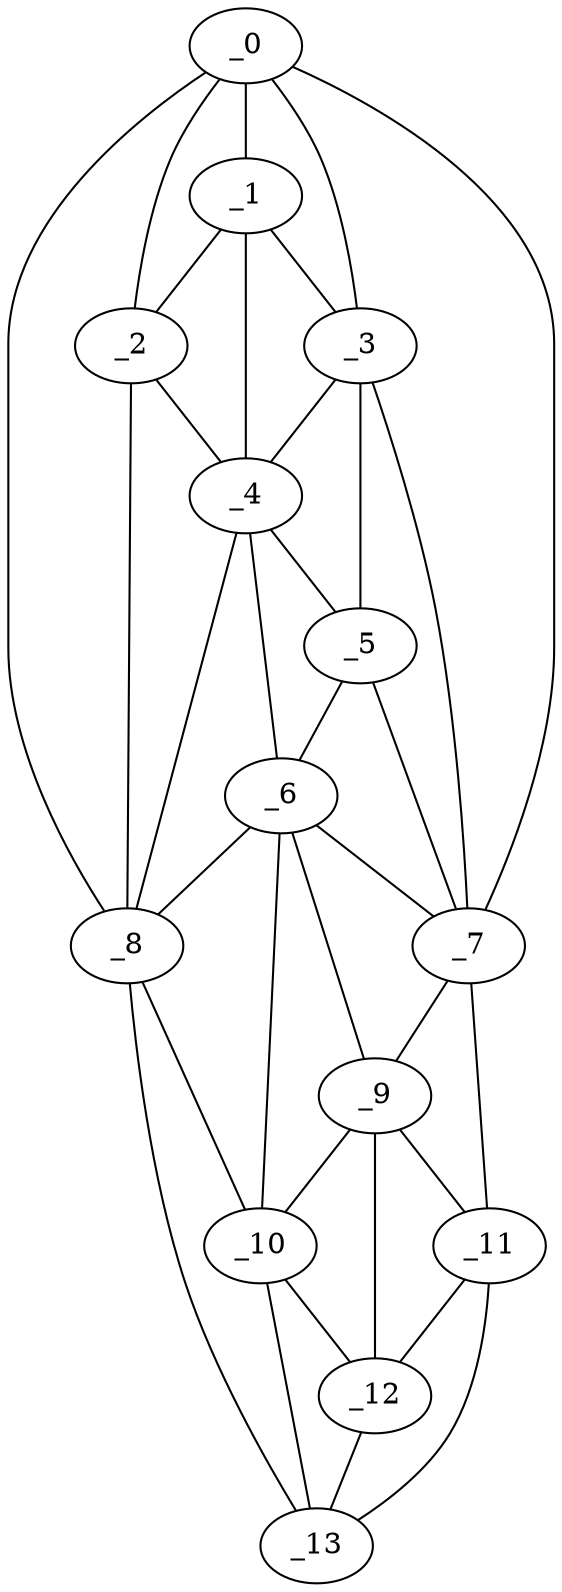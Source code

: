 graph "obj34__315.gxl" {
	_0	 [x=34,
		y=35];
	_1	 [x=44,
		y=35];
	_0 -- _1	 [valence=1];
	_2	 [x=45,
		y=40];
	_0 -- _2	 [valence=2];
	_3	 [x=56,
		y=31];
	_0 -- _3	 [valence=1];
	_7	 [x=67,
		y=25];
	_0 -- _7	 [valence=1];
	_8	 [x=67,
		y=76];
	_0 -- _8	 [valence=1];
	_1 -- _2	 [valence=2];
	_1 -- _3	 [valence=2];
	_4	 [x=57,
		y=39];
	_1 -- _4	 [valence=1];
	_2 -- _4	 [valence=1];
	_2 -- _8	 [valence=1];
	_3 -- _4	 [valence=2];
	_5	 [x=60,
		y=36];
	_3 -- _5	 [valence=2];
	_3 -- _7	 [valence=2];
	_4 -- _5	 [valence=1];
	_6	 [x=66,
		y=40];
	_4 -- _6	 [valence=1];
	_4 -- _8	 [valence=2];
	_5 -- _6	 [valence=2];
	_5 -- _7	 [valence=1];
	_6 -- _7	 [valence=2];
	_6 -- _8	 [valence=2];
	_9	 [x=78,
		y=40];
	_6 -- _9	 [valence=2];
	_10	 [x=79,
		y=70];
	_6 -- _10	 [valence=1];
	_7 -- _9	 [valence=2];
	_11	 [x=87,
		y=34];
	_7 -- _11	 [valence=1];
	_8 -- _10	 [valence=2];
	_13	 [x=124,
		y=64];
	_8 -- _13	 [valence=1];
	_9 -- _10	 [valence=2];
	_9 -- _11	 [valence=2];
	_12	 [x=95,
		y=54];
	_9 -- _12	 [valence=1];
	_10 -- _12	 [valence=2];
	_10 -- _13	 [valence=2];
	_11 -- _12	 [valence=1];
	_11 -- _13	 [valence=1];
	_12 -- _13	 [valence=2];
}
